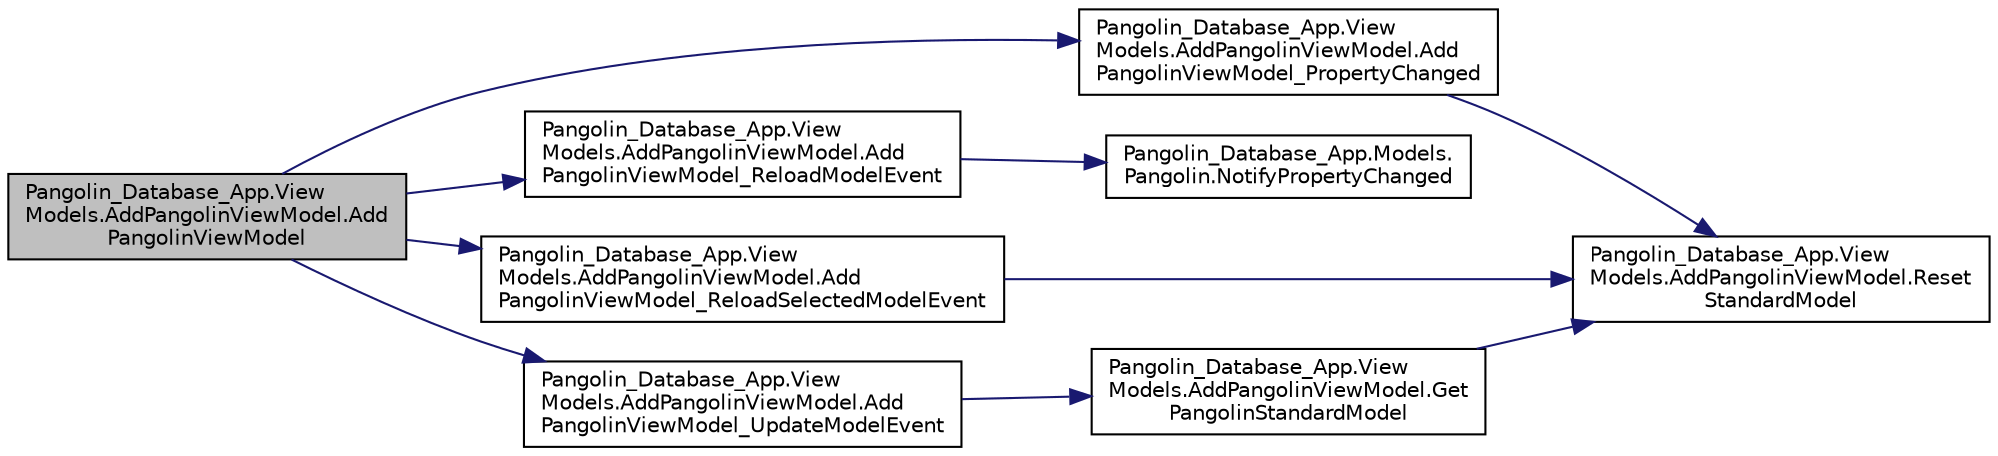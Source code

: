 digraph "Pangolin_Database_App.ViewModels.AddPangolinViewModel.AddPangolinViewModel"
{
 // LATEX_PDF_SIZE
  edge [fontname="Helvetica",fontsize="10",labelfontname="Helvetica",labelfontsize="10"];
  node [fontname="Helvetica",fontsize="10",shape=record];
  rankdir="LR";
  Node1 [label="Pangolin_Database_App.View\lModels.AddPangolinViewModel.Add\lPangolinViewModel",height=0.2,width=0.4,color="black", fillcolor="grey75", style="filled", fontcolor="black",tooltip="Initalized edit view with model"];
  Node1 -> Node2 [color="midnightblue",fontsize="10",style="solid",fontname="Helvetica"];
  Node2 [label="Pangolin_Database_App.View\lModels.AddPangolinViewModel.Add\lPangolinViewModel_PropertyChanged",height=0.2,width=0.4,color="black", fillcolor="white", style="filled",URL="$class_pangolin___database___app_1_1_view_models_1_1_add_pangolin_view_model.html#a6addf738c1575e627e49d8b5eaebd0e5",tooltip="Resets the standard model if the selected model switches to another"];
  Node2 -> Node3 [color="midnightblue",fontsize="10",style="solid",fontname="Helvetica"];
  Node3 [label="Pangolin_Database_App.View\lModels.AddPangolinViewModel.Reset\lStandardModel",height=0.2,width=0.4,color="black", fillcolor="white", style="filled",URL="$class_pangolin___database___app_1_1_view_models_1_1_add_pangolin_view_model.html#a857c84fe52b2796b033917786fb6d149",tooltip="Resets standardmodel if change of pangolin selection"];
  Node1 -> Node4 [color="midnightblue",fontsize="10",style="solid",fontname="Helvetica"];
  Node4 [label="Pangolin_Database_App.View\lModels.AddPangolinViewModel.Add\lPangolinViewModel_ReloadModelEvent",height=0.2,width=0.4,color="black", fillcolor="white", style="filled",URL="$class_pangolin___database___app_1_1_view_models_1_1_add_pangolin_view_model.html#a26bebd46925826fdb5f44e3333ba8bb1",tooltip=" "];
  Node4 -> Node5 [color="midnightblue",fontsize="10",style="solid",fontname="Helvetica"];
  Node5 [label="Pangolin_Database_App.Models.\lPangolin.NotifyPropertyChanged",height=0.2,width=0.4,color="black", fillcolor="white", style="filled",URL="$class_pangolin___database___app_1_1_models_1_1_pangolin.html#a4b1be5ae1fdd91ab3a69d22446a4ef6e",tooltip="Method if a property changed"];
  Node1 -> Node6 [color="midnightblue",fontsize="10",style="solid",fontname="Helvetica"];
  Node6 [label="Pangolin_Database_App.View\lModels.AddPangolinViewModel.Add\lPangolinViewModel_ReloadSelectedModelEvent",height=0.2,width=0.4,color="black", fillcolor="white", style="filled",URL="$class_pangolin___database___app_1_1_view_models_1_1_add_pangolin_view_model.html#a87c54e5b76254594a7bed7c09663c82e",tooltip="Resets the standard model if save \"no\" button is clicked"];
  Node6 -> Node3 [color="midnightblue",fontsize="10",style="solid",fontname="Helvetica"];
  Node1 -> Node7 [color="midnightblue",fontsize="10",style="solid",fontname="Helvetica"];
  Node7 [label="Pangolin_Database_App.View\lModels.AddPangolinViewModel.Add\lPangolinViewModel_UpdateModelEvent",height=0.2,width=0.4,color="black", fillcolor="white", style="filled",URL="$class_pangolin___database___app_1_1_view_models_1_1_add_pangolin_view_model.html#a30efd0885955ace8a16573e0395cd208",tooltip="Method that adds a new pangolin standard model if a new pangolin is added"];
  Node7 -> Node8 [color="midnightblue",fontsize="10",style="solid",fontname="Helvetica"];
  Node8 [label="Pangolin_Database_App.View\lModels.AddPangolinViewModel.Get\lPangolinStandardModel",height=0.2,width=0.4,color="black", fillcolor="white", style="filled",URL="$class_pangolin___database___app_1_1_view_models_1_1_add_pangolin_view_model.html#a60f708bbc1b118b1107d28f807074566",tooltip="Factory to create a pangolin standard model"];
  Node8 -> Node3 [color="midnightblue",fontsize="10",style="solid",fontname="Helvetica"];
}
